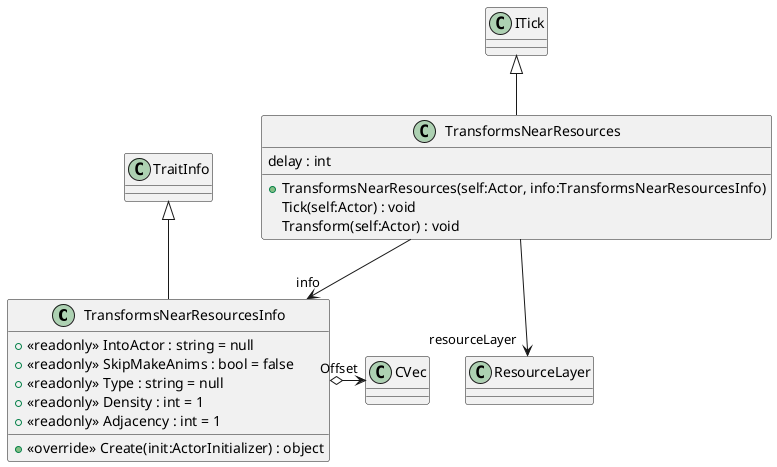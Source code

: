 @startuml
class TransformsNearResourcesInfo {
    + <<readonly>> IntoActor : string = null
    + <<readonly>> SkipMakeAnims : bool = false
    + <<readonly>> Type : string = null
    + <<readonly>> Density : int = 1
    + <<readonly>> Adjacency : int = 1
    + <<override>> Create(init:ActorInitializer) : object
}
class TransformsNearResources {
    delay : int
    + TransformsNearResources(self:Actor, info:TransformsNearResourcesInfo)
    Tick(self:Actor) : void
    Transform(self:Actor) : void
}
TraitInfo <|-- TransformsNearResourcesInfo
TransformsNearResourcesInfo o-> "Offset" CVec
ITick <|-- TransformsNearResources
TransformsNearResources --> "info" TransformsNearResourcesInfo
TransformsNearResources --> "resourceLayer" ResourceLayer
@enduml
